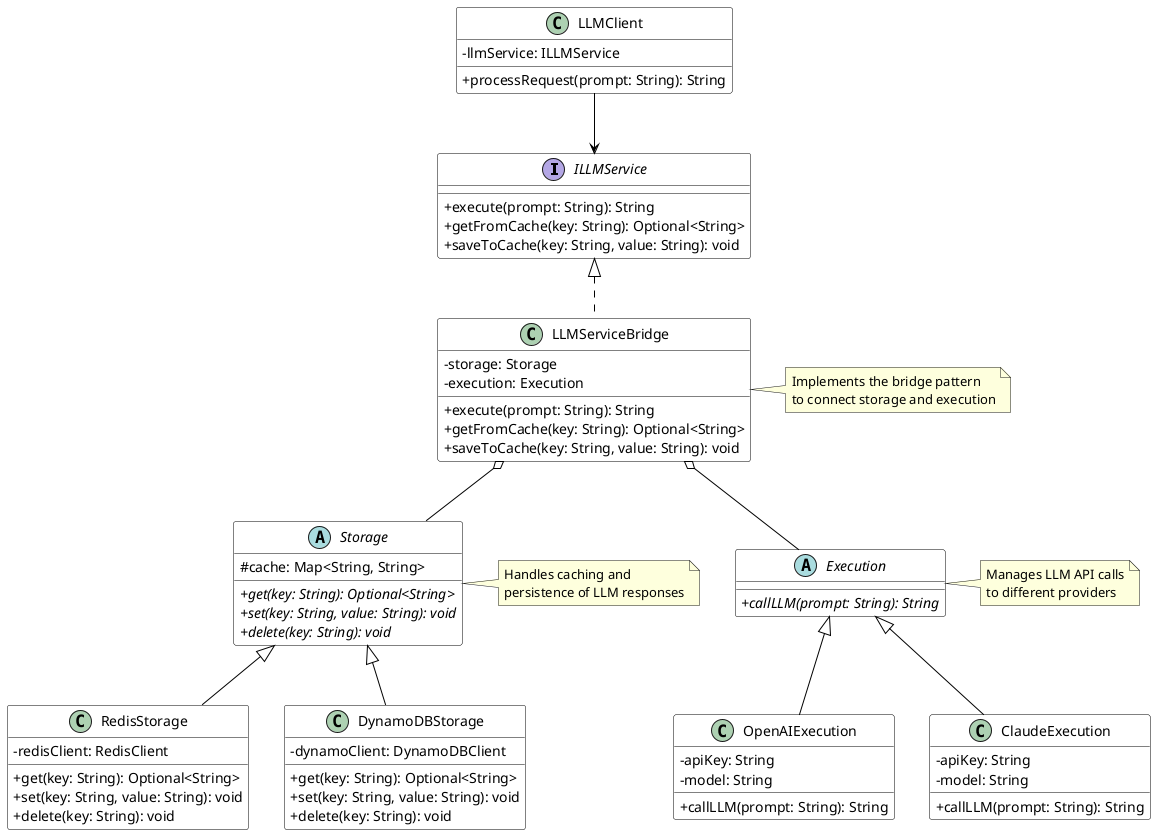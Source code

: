@startuml Bridge for Storage & Execution Pattern

' Style settings
skinparam classAttributeIconSize 0
skinparam class {
    BackgroundColor White
    ArrowColor Black
    BorderColor Black
}

' Interface
interface ILLMService {
    +execute(prompt: String): String
    +getFromCache(key: String): Optional<String>
    +saveToCache(key: String, value: String): void
}

' Storage implementations
abstract class Storage {
    #cache: Map<String, String>
    +{abstract} get(key: String): Optional<String>
    +{abstract} set(key: String, value: String): void
    +{abstract} delete(key: String): void
}

class RedisStorage {
    -redisClient: RedisClient
    +get(key: String): Optional<String>
    +set(key: String, value: String): void
    +delete(key: String): void
}

class DynamoDBStorage {
    -dynamoClient: DynamoDBClient
    +get(key: String): Optional<String>
    +set(key: String, value: String): void
    +delete(key: String): void
}

' Execution implementations
abstract class Execution {
    +{abstract} callLLM(prompt: String): String
}

class OpenAIExecution {
    -apiKey: String
    -model: String
    +callLLM(prompt: String): String
}

class ClaudeExecution {
    -apiKey: String
    -model: String
    +callLLM(prompt: String): String
}

' Bridge implementation
class LLMServiceBridge {
    -storage: Storage
    -execution: Execution
    +execute(prompt: String): String
    +getFromCache(key: String): Optional<String>
    +saveToCache(key: String, value: String): void
}

' Client
class LLMClient {
    -llmService: ILLMService
    +processRequest(prompt: String): String
}

' Relationships
ILLMService <|.. LLMServiceBridge
Storage <|-- RedisStorage
Storage <|-- DynamoDBStorage
Execution <|-- OpenAIExecution
Execution <|-- ClaudeExecution
LLMServiceBridge o-- Storage
LLMServiceBridge o-- Execution
LLMClient --> ILLMService

note right of LLMServiceBridge
  Implements the bridge pattern
  to connect storage and execution
end note

note right of Storage
  Handles caching and
  persistence of LLM responses
end note

note right of Execution
  Manages LLM API calls
  to different providers
end note

@enduml 